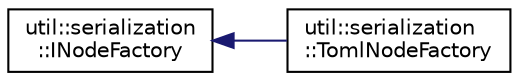 digraph "Graphical Class Hierarchy"
{
 // LATEX_PDF_SIZE
  edge [fontname="Helvetica",fontsize="10",labelfontname="Helvetica",labelfontsize="10"];
  node [fontname="Helvetica",fontsize="10",shape=record];
  rankdir="LR";
  Node0 [label="util::serialization\l::INodeFactory",height=0.2,width=0.4,color="black", fillcolor="white", style="filled",URL="$classutil_1_1serialization_1_1_i_node_factory.html",tooltip="Node factory to hide underlying format."];
  Node0 -> Node1 [dir="back",color="midnightblue",fontsize="10",style="solid",fontname="Helvetica"];
  Node1 [label="util::serialization\l::TomlNodeFactory",height=0.2,width=0.4,color="black", fillcolor="white", style="filled",URL="$classutil_1_1serialization_1_1_toml_node_factory.html",tooltip="Toml Node factory singleton."];
}
